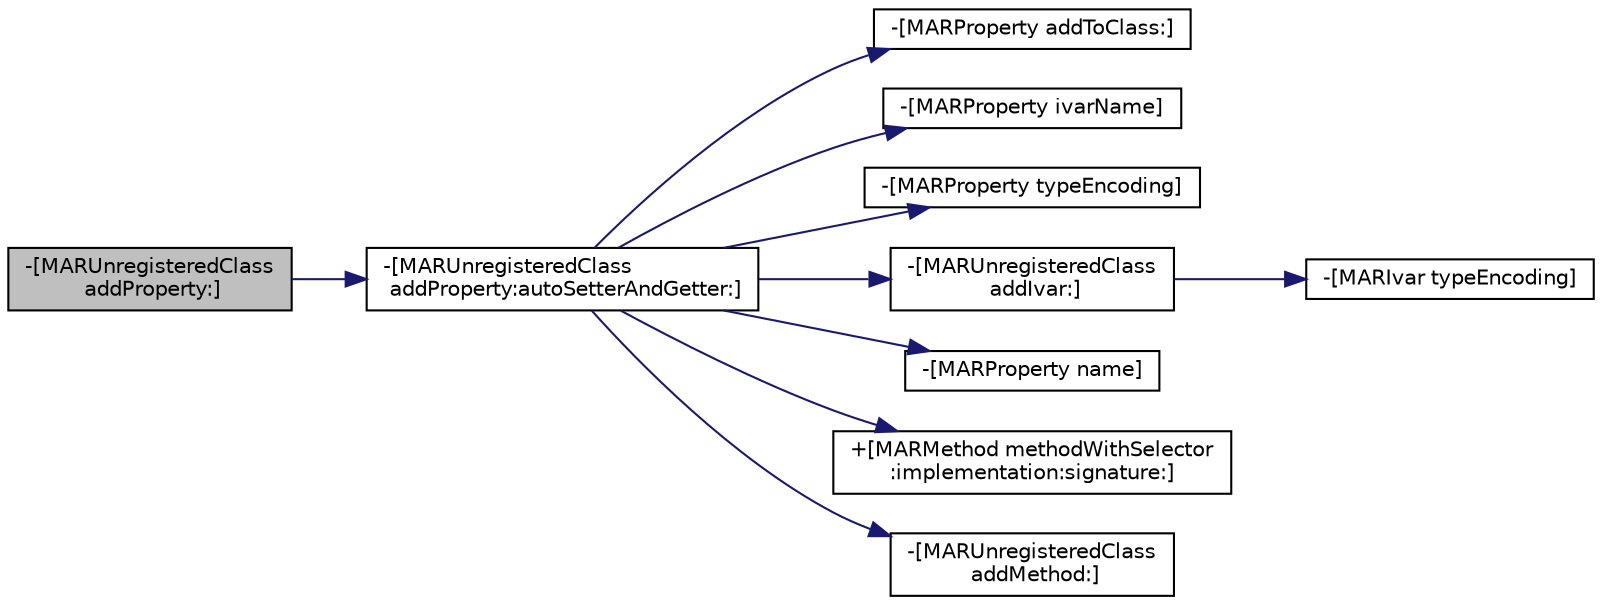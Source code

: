 digraph "-[MARUnregisteredClass addProperty:]"
{
  edge [fontname="Helvetica",fontsize="10",labelfontname="Helvetica",labelfontsize="10"];
  node [fontname="Helvetica",fontsize="10",shape=record];
  rankdir="LR";
  Node9 [label="-[MARUnregisteredClass\l addProperty:]",height=0.2,width=0.4,color="black", fillcolor="grey75", style="filled", fontcolor="black"];
  Node9 -> Node10 [color="midnightblue",fontsize="10",style="solid",fontname="Helvetica"];
  Node10 [label="-[MARUnregisteredClass\l addProperty:autoSetterAndGetter:]",height=0.2,width=0.4,color="black", fillcolor="white", style="filled",URL="$interface_m_a_r_unregistered_class.html#ae488ab11298cf080a4e69df914a0089f"];
  Node10 -> Node11 [color="midnightblue",fontsize="10",style="solid",fontname="Helvetica"];
  Node11 [label="-[MARProperty addToClass:]",height=0.2,width=0.4,color="black", fillcolor="white", style="filled",URL="$interface_m_a_r_property.html#a820be7200a12cbb0dde67453030a6f90"];
  Node10 -> Node12 [color="midnightblue",fontsize="10",style="solid",fontname="Helvetica"];
  Node12 [label="-[MARProperty ivarName]",height=0.2,width=0.4,color="black", fillcolor="white", style="filled",URL="$interface_m_a_r_property.html#a41b6de373b3c625532094586dd93d01c"];
  Node10 -> Node13 [color="midnightblue",fontsize="10",style="solid",fontname="Helvetica"];
  Node13 [label="-[MARProperty typeEncoding]",height=0.2,width=0.4,color="black", fillcolor="white", style="filled",URL="$interface_m_a_r_property.html#a65951e9300a6499c06ad33867773b8d7"];
  Node10 -> Node14 [color="midnightblue",fontsize="10",style="solid",fontname="Helvetica"];
  Node14 [label="-[MARUnregisteredClass\l addIvar:]",height=0.2,width=0.4,color="black", fillcolor="white", style="filled",URL="$interface_m_a_r_unregistered_class.html#aabe94edfff3f8a4701bcdb0867506321"];
  Node14 -> Node15 [color="midnightblue",fontsize="10",style="solid",fontname="Helvetica"];
  Node15 [label="-[MARIvar typeEncoding]",height=0.2,width=0.4,color="black", fillcolor="white", style="filled",URL="$interface_m_a_r_ivar.html#a8e78dbba396310694769832c7e82d27d"];
  Node10 -> Node16 [color="midnightblue",fontsize="10",style="solid",fontname="Helvetica"];
  Node16 [label="-[MARProperty name]",height=0.2,width=0.4,color="black", fillcolor="white", style="filled",URL="$interface_m_a_r_property.html#a1ee68bcd7917d7a0c991784f011b1476"];
  Node10 -> Node17 [color="midnightblue",fontsize="10",style="solid",fontname="Helvetica"];
  Node17 [label="+[MARMethod methodWithSelector\l:implementation:signature:]",height=0.2,width=0.4,color="black", fillcolor="white", style="filled",URL="$interface_m_a_r_method.html#a88e1c4837934f4ae54e16ea1da4fcaee"];
  Node10 -> Node18 [color="midnightblue",fontsize="10",style="solid",fontname="Helvetica"];
  Node18 [label="-[MARUnregisteredClass\l addMethod:]",height=0.2,width=0.4,color="black", fillcolor="white", style="filled",URL="$interface_m_a_r_unregistered_class.html#aa1fa89502ef87defac0e218b232d49d3"];
}
